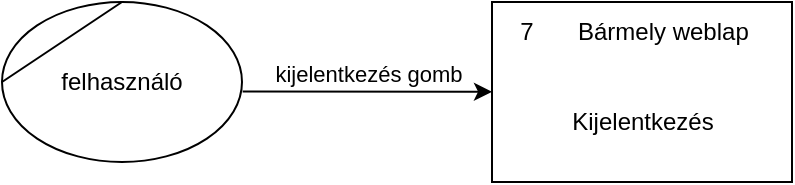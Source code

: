 <mxfile version="20.8.20" type="device"><diagram name="Page-1" id="_qsF4wstuvwp_UwOPnYQ"><mxGraphModel dx="622" dy="385" grid="1" gridSize="10" guides="1" tooltips="1" connect="1" arrows="1" fold="1" page="1" pageScale="1" pageWidth="850" pageHeight="1100" math="0" shadow="0"><root><mxCell id="0"/><mxCell id="1" parent="0"/><mxCell id="qRxofgGokeM6ZyCCslC4-1" value="felhasználó" style="shape=stencil(tZRtjoMgEIZPw98GJR6gYXfvQe10nZQCAbYft99RNKlW7GajiTGZeeXhnZGBCRka5YCVvGHig5VlwTm9Kb5NYhUc1DElr8qjOmhISojenuGGx9gz0DTgMbaq+GR8T9+0j5C1NYYgaE0YKU86wRQaWsvvCdZv/xhFjvgXiOB7kynLyq+/Y3fVNuBiI79j7OB+db/rgceOi61+3Grg4v9YISmTO9xCHlR9/vb2xxxnzYDW6AK8OfLTeZzO66ynzM5CnqyHBUsn1DqN9UITnWoH/kUY5Iu9PtVUzRY1jx4IGk22K9UioSs+44+uvFxl3bKX1nTZdE12iV8=);whiteSpace=wrap;html=1;" vertex="1" parent="1"><mxGeometry x="30" y="540" width="120" height="80" as="geometry"/></mxCell><mxCell id="qRxofgGokeM6ZyCCslC4-5" value="kijelentkezés gomb" style="endArrow=classic;html=1;rounded=0;verticalAlign=bottom;" edge="1" parent="1" target="qRxofgGokeM6ZyCCslC4-14"><mxGeometry width="50" height="50" relative="1" as="geometry"><mxPoint x="150.33" y="584.71" as="sourcePoint"/><mxPoint x="270.33" y="584.71" as="targetPoint"/><mxPoint as="offset"/></mxGeometry></mxCell><mxCell id="qRxofgGokeM6ZyCCslC4-14" value="Kijelentkezés" style="html=1;dashed=0;whitespace=wrap;shape=mxgraph.dfd.process2;align=center;container=1;collapsible=0;spacingTop=30;" vertex="1" parent="1"><mxGeometry x="275" y="540" width="150" height="90" as="geometry"/></mxCell><mxCell id="qRxofgGokeM6ZyCCslC4-15" value="7" style="text;html=1;strokeColor=none;fillColor=none;align=center;verticalAlign=middle;whiteSpace=wrap;rounded=0;connectable=0;allowArrows=0;editable=1;movable=0;resizable=0;rotatable=0;deletable=0;locked=0;cloneable=0;" vertex="1" parent="qRxofgGokeM6ZyCCslC4-14"><mxGeometry width="35" height="30" as="geometry"/></mxCell><mxCell id="qRxofgGokeM6ZyCCslC4-16" value="Bármely weblap" style="text;strokeColor=none;fillColor=none;align=left;verticalAlign=middle;whiteSpace=wrap;rounded=0;autosize=1;connectable=0;allowArrows=0;movable=0;resizable=0;rotatable=0;deletable=0;cloneable=0;spacingLeft=6;fontStyle=0;html=1;" vertex="1" parent="qRxofgGokeM6ZyCCslC4-14"><mxGeometry x="35" width="110" height="30" as="geometry"/></mxCell></root></mxGraphModel></diagram></mxfile>